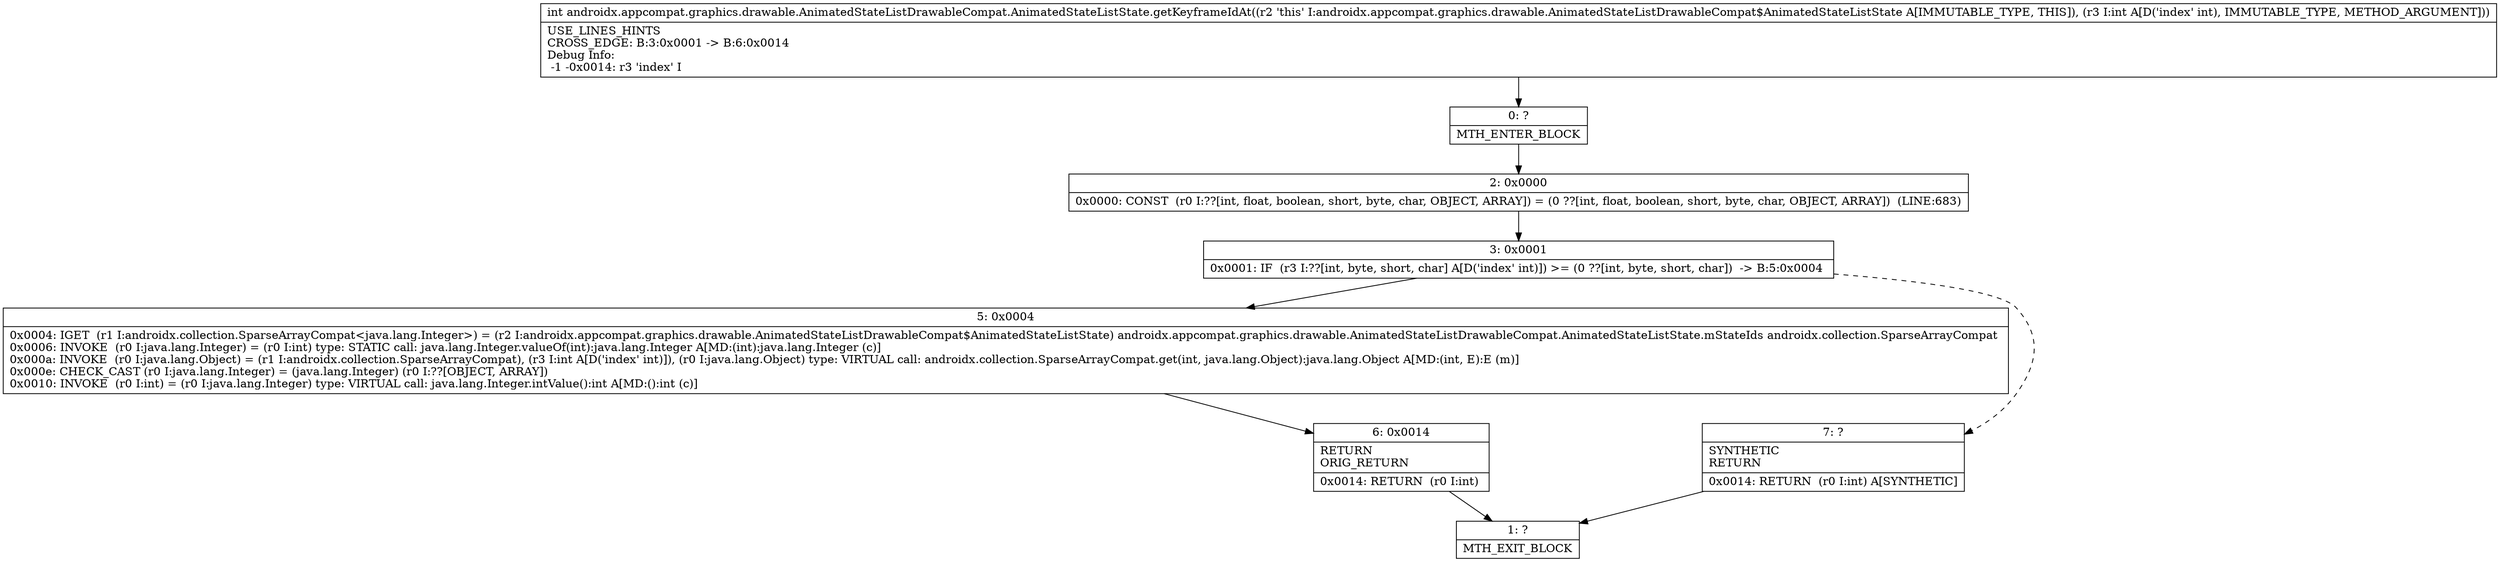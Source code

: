 digraph "CFG forandroidx.appcompat.graphics.drawable.AnimatedStateListDrawableCompat.AnimatedStateListState.getKeyframeIdAt(I)I" {
Node_0 [shape=record,label="{0\:\ ?|MTH_ENTER_BLOCK\l}"];
Node_2 [shape=record,label="{2\:\ 0x0000|0x0000: CONST  (r0 I:??[int, float, boolean, short, byte, char, OBJECT, ARRAY]) = (0 ??[int, float, boolean, short, byte, char, OBJECT, ARRAY])  (LINE:683)\l}"];
Node_3 [shape=record,label="{3\:\ 0x0001|0x0001: IF  (r3 I:??[int, byte, short, char] A[D('index' int)]) \>= (0 ??[int, byte, short, char])  \-\> B:5:0x0004 \l}"];
Node_5 [shape=record,label="{5\:\ 0x0004|0x0004: IGET  (r1 I:androidx.collection.SparseArrayCompat\<java.lang.Integer\>) = (r2 I:androidx.appcompat.graphics.drawable.AnimatedStateListDrawableCompat$AnimatedStateListState) androidx.appcompat.graphics.drawable.AnimatedStateListDrawableCompat.AnimatedStateListState.mStateIds androidx.collection.SparseArrayCompat \l0x0006: INVOKE  (r0 I:java.lang.Integer) = (r0 I:int) type: STATIC call: java.lang.Integer.valueOf(int):java.lang.Integer A[MD:(int):java.lang.Integer (c)]\l0x000a: INVOKE  (r0 I:java.lang.Object) = (r1 I:androidx.collection.SparseArrayCompat), (r3 I:int A[D('index' int)]), (r0 I:java.lang.Object) type: VIRTUAL call: androidx.collection.SparseArrayCompat.get(int, java.lang.Object):java.lang.Object A[MD:(int, E):E (m)]\l0x000e: CHECK_CAST (r0 I:java.lang.Integer) = (java.lang.Integer) (r0 I:??[OBJECT, ARRAY]) \l0x0010: INVOKE  (r0 I:int) = (r0 I:java.lang.Integer) type: VIRTUAL call: java.lang.Integer.intValue():int A[MD:():int (c)]\l}"];
Node_6 [shape=record,label="{6\:\ 0x0014|RETURN\lORIG_RETURN\l|0x0014: RETURN  (r0 I:int) \l}"];
Node_1 [shape=record,label="{1\:\ ?|MTH_EXIT_BLOCK\l}"];
Node_7 [shape=record,label="{7\:\ ?|SYNTHETIC\lRETURN\l|0x0014: RETURN  (r0 I:int) A[SYNTHETIC]\l}"];
MethodNode[shape=record,label="{int androidx.appcompat.graphics.drawable.AnimatedStateListDrawableCompat.AnimatedStateListState.getKeyframeIdAt((r2 'this' I:androidx.appcompat.graphics.drawable.AnimatedStateListDrawableCompat$AnimatedStateListState A[IMMUTABLE_TYPE, THIS]), (r3 I:int A[D('index' int), IMMUTABLE_TYPE, METHOD_ARGUMENT]))  | USE_LINES_HINTS\lCROSS_EDGE: B:3:0x0001 \-\> B:6:0x0014\lDebug Info:\l  \-1 \-0x0014: r3 'index' I\l}"];
MethodNode -> Node_0;Node_0 -> Node_2;
Node_2 -> Node_3;
Node_3 -> Node_5;
Node_3 -> Node_7[style=dashed];
Node_5 -> Node_6;
Node_6 -> Node_1;
Node_7 -> Node_1;
}

